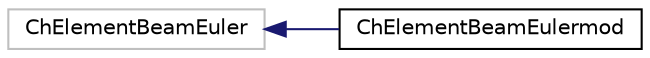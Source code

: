 digraph "Graphical Class Hierarchy"
{
 // LATEX_PDF_SIZE
  edge [fontname="Helvetica",fontsize="10",labelfontname="Helvetica",labelfontsize="10"];
  node [fontname="Helvetica",fontsize="10",shape=record];
  rankdir="LR";
  Node356 [label="ChElementBeamEuler",height=0.2,width=0.4,color="grey75", fillcolor="white", style="filled",tooltip=" "];
  Node356 -> Node0 [dir="back",color="midnightblue",fontsize="10",style="solid",fontname="Helvetica"];
  Node0 [label="ChElementBeamEulermod",height=0.2,width=0.4,color="black", fillcolor="white", style="filled",URL="$classChElementBeamEulermod.html",tooltip=" "];
}
